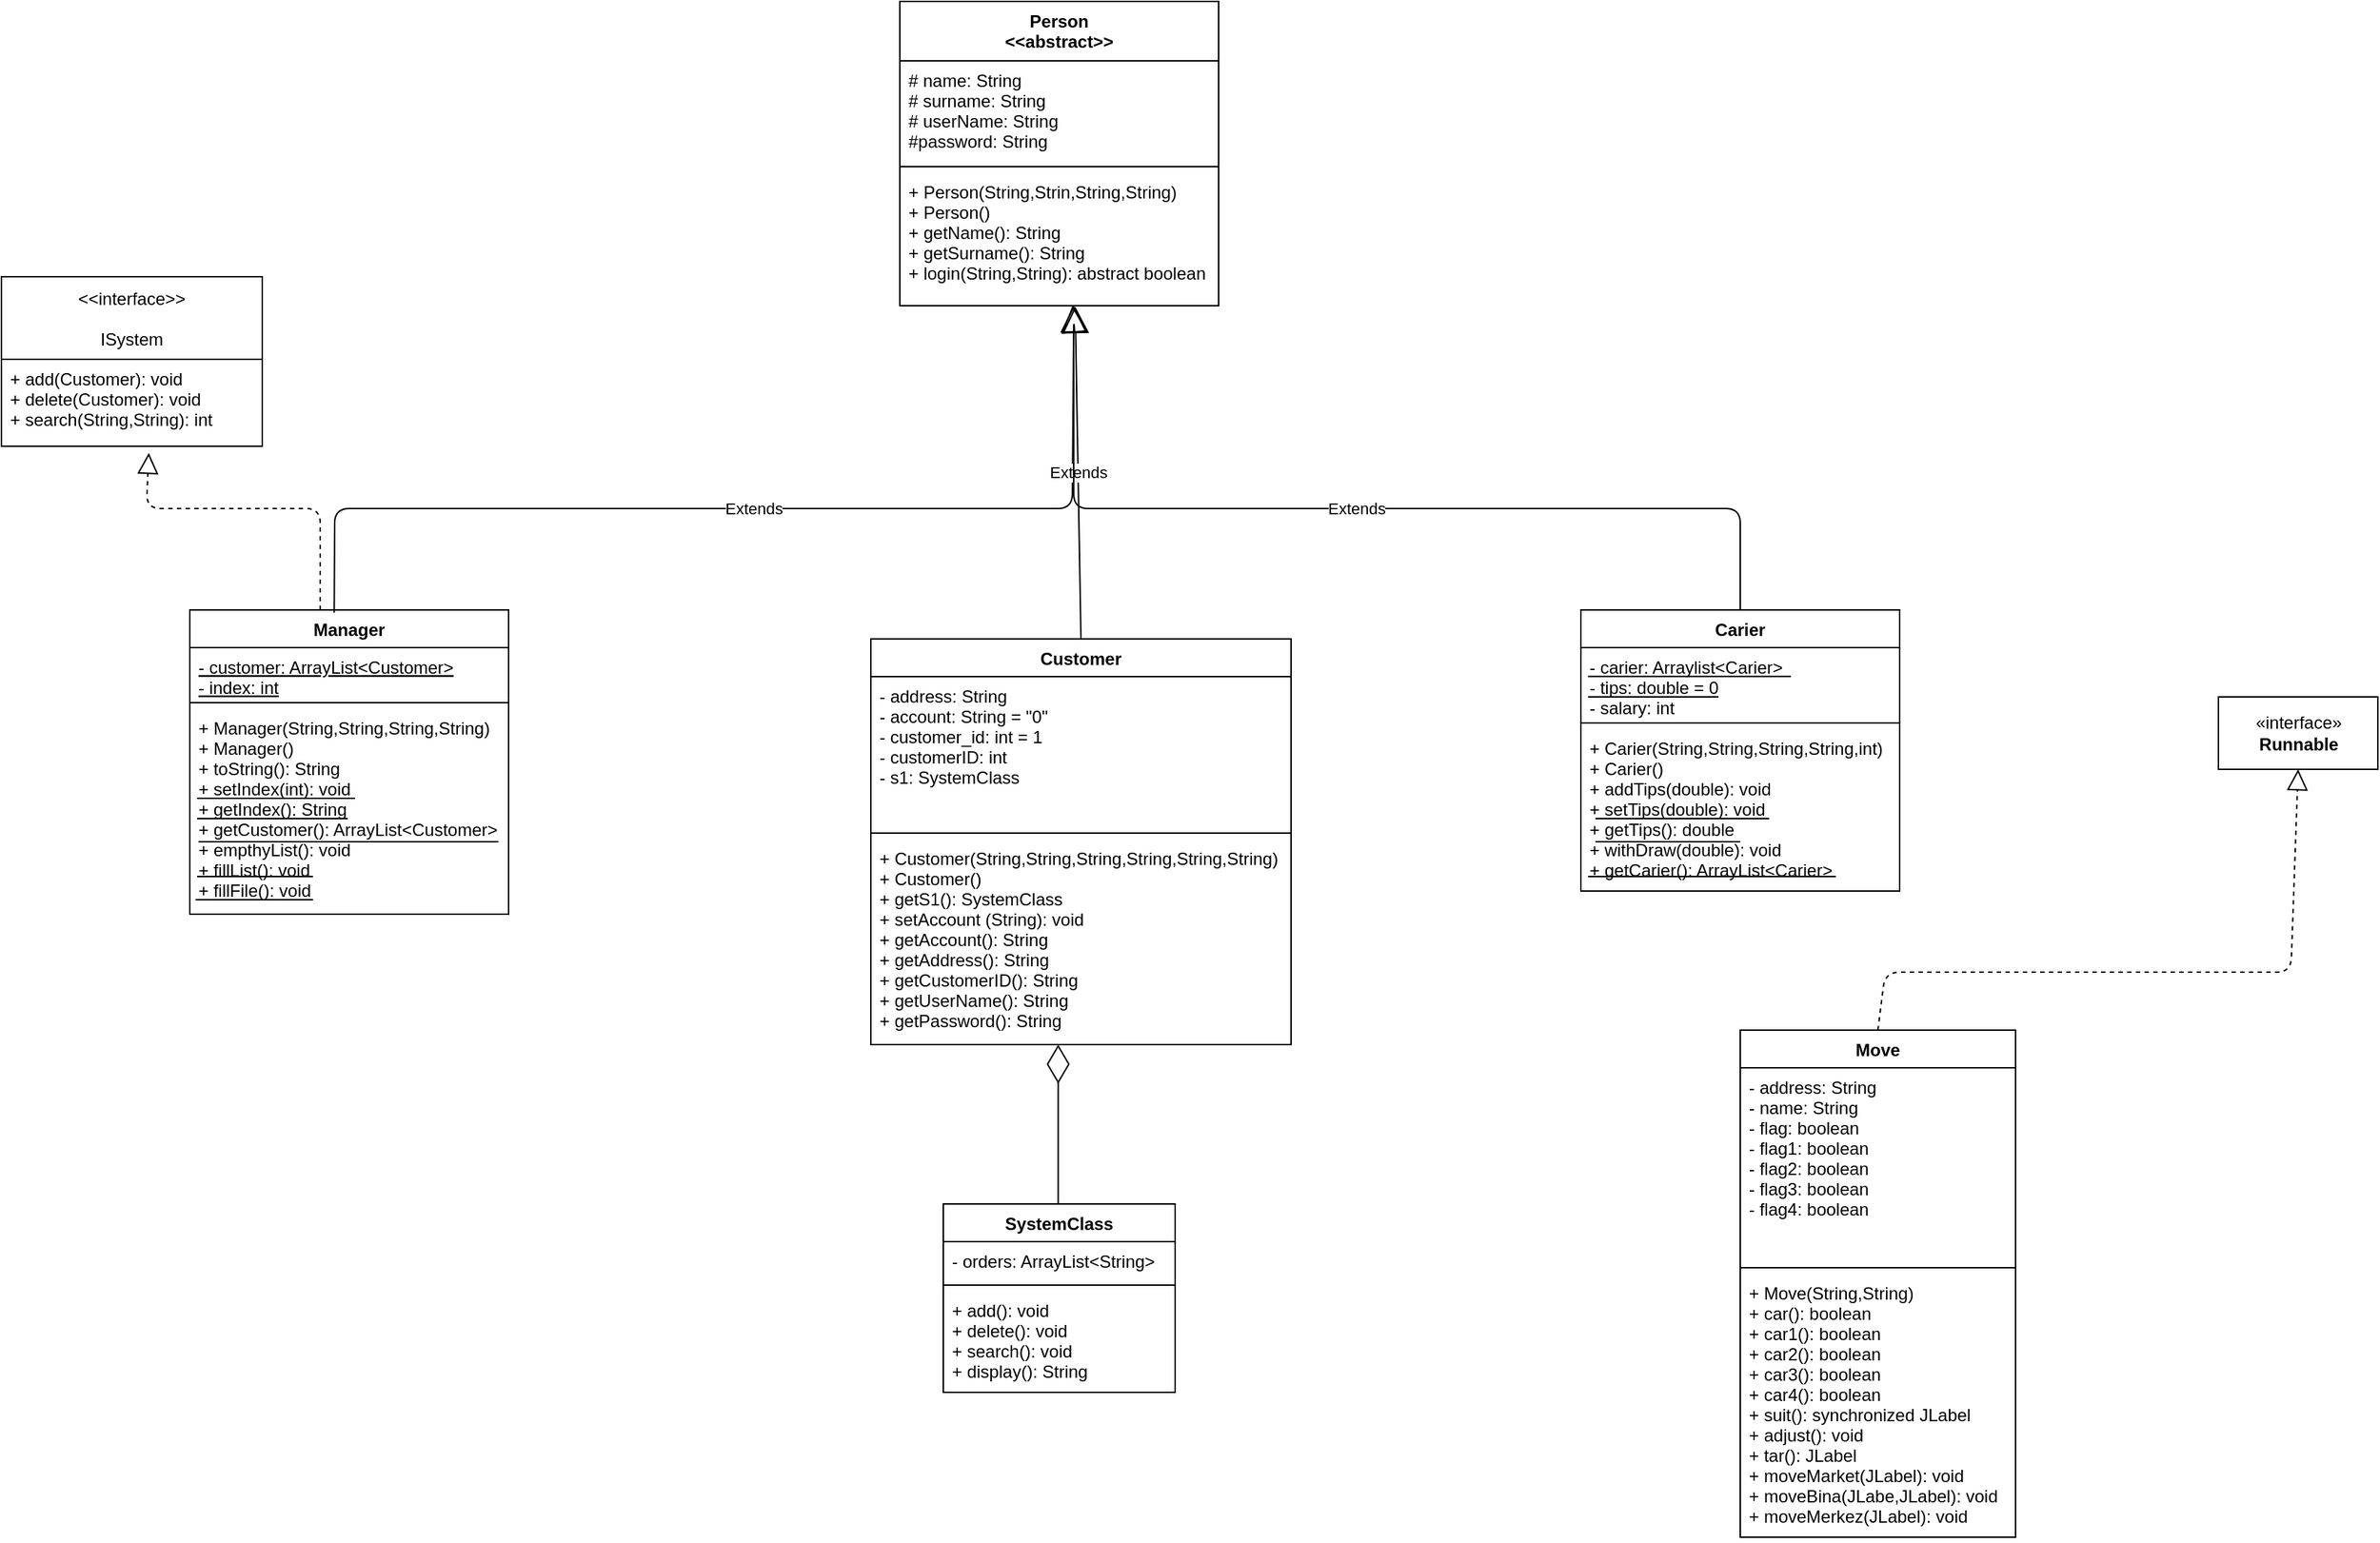 <mxfile version="12.4.3" type="device" pages="1"><diagram name="Page-1" id="e7e014a7-5840-1c2e-5031-d8a46d1fe8dd"><mxGraphModel dx="2296" dy="1465" grid="1" gridSize="10" guides="1" tooltips="1" connect="1" arrows="1" fold="1" page="1" pageScale="1" pageWidth="1169" pageHeight="826" background="#ffffff" math="0" shadow="0"><root><mxCell id="0"/><mxCell id="1" parent="0"/><mxCell id="lcK_fcoa5e7dBevLehKZ-41" value="Person&#xA;&lt;&lt;abstract&gt;&gt;" style="swimlane;fontStyle=1;align=center;verticalAlign=top;childLayout=stackLayout;horizontal=1;startSize=41;horizontalStack=0;resizeParent=1;resizeParentMax=0;resizeLast=0;collapsible=1;marginBottom=0;" parent="1" vertex="1"><mxGeometry x="80" y="-150" width="220" height="210" as="geometry"/></mxCell><mxCell id="lcK_fcoa5e7dBevLehKZ-42" value="# name: String&#xA;# surname: String&#xA;# userName: String&#xA;#password: String&#xA;" style="text;strokeColor=none;fillColor=none;align=left;verticalAlign=top;spacingLeft=4;spacingRight=4;overflow=hidden;rotatable=0;points=[[0,0.5],[1,0.5]];portConstraint=eastwest;" parent="lcK_fcoa5e7dBevLehKZ-41" vertex="1"><mxGeometry y="41" width="220" height="69" as="geometry"/></mxCell><mxCell id="lcK_fcoa5e7dBevLehKZ-43" value="" style="line;strokeWidth=1;fillColor=none;align=left;verticalAlign=middle;spacingTop=-1;spacingLeft=3;spacingRight=3;rotatable=0;labelPosition=right;points=[];portConstraint=eastwest;" parent="lcK_fcoa5e7dBevLehKZ-41" vertex="1"><mxGeometry y="110" width="220" height="8" as="geometry"/></mxCell><mxCell id="lcK_fcoa5e7dBevLehKZ-44" value="+ Person(String,Strin,String,String)&#xA;+ Person()&#xA;+ getName(): String&#xA;+ getSurname(): String&#xA;+ login(String,String): abstract boolean" style="text;strokeColor=none;fillColor=none;align=left;verticalAlign=top;spacingLeft=4;spacingRight=4;overflow=hidden;rotatable=0;points=[[0,0.5],[1,0.5]];portConstraint=eastwest;" parent="lcK_fcoa5e7dBevLehKZ-41" vertex="1"><mxGeometry y="118" width="220" height="92" as="geometry"/></mxCell><mxCell id="lcK_fcoa5e7dBevLehKZ-45" value="Manager" style="swimlane;fontStyle=1;align=center;verticalAlign=top;childLayout=stackLayout;horizontal=1;startSize=26;horizontalStack=0;resizeParent=1;resizeParentMax=0;resizeLast=0;collapsible=1;marginBottom=0;" parent="1" vertex="1"><mxGeometry x="-410" y="270" width="220" height="210" as="geometry"/></mxCell><mxCell id="lcK_fcoa5e7dBevLehKZ-46" value="- customer: ArrayList&lt;Customer&gt;&#xA;- index: int&#xA;" style="text;strokeColor=none;fillColor=none;align=left;verticalAlign=top;spacingLeft=4;spacingRight=4;overflow=hidden;rotatable=0;points=[[0,0.5],[1,0.5]];portConstraint=eastwest;fontStyle=4" parent="lcK_fcoa5e7dBevLehKZ-45" vertex="1"><mxGeometry y="26" width="220" height="34" as="geometry"/></mxCell><mxCell id="lcK_fcoa5e7dBevLehKZ-47" value="" style="line;strokeWidth=1;fillColor=none;align=left;verticalAlign=middle;spacingTop=-1;spacingLeft=3;spacingRight=3;rotatable=0;labelPosition=right;points=[];portConstraint=eastwest;" parent="lcK_fcoa5e7dBevLehKZ-45" vertex="1"><mxGeometry y="60" width="220" height="8" as="geometry"/></mxCell><mxCell id="lcK_fcoa5e7dBevLehKZ-98" value="" style="endArrow=none;html=1;" parent="lcK_fcoa5e7dBevLehKZ-45" edge="1"><mxGeometry width="50" height="50" relative="1" as="geometry"><mxPoint x="5" y="130" as="sourcePoint"/><mxPoint x="114" y="130" as="targetPoint"/></mxGeometry></mxCell><mxCell id="lcK_fcoa5e7dBevLehKZ-48" value="+ Manager(String,String,String,String)&#xA;+ Manager()&#xA;+ toString(): String&#xA;+ setIndex(int): void&#xA;+ getIndex(): String&#xA;+ getCustomer(): ArrayList&lt;Customer&gt;&#xA;+ empthyList(): void&#xA;+ fillList(): void&#xA;+ fillFile(): void&#xA;&#xA;&#xA;" style="text;strokeColor=none;fillColor=none;align=left;verticalAlign=top;spacingLeft=4;spacingRight=4;overflow=hidden;rotatable=0;points=[[0,0.5],[1,0.5]];portConstraint=eastwest;fontStyle=0" parent="lcK_fcoa5e7dBevLehKZ-45" vertex="1"><mxGeometry y="68" width="220" height="142" as="geometry"/></mxCell><mxCell id="lcK_fcoa5e7dBevLehKZ-99" value="" style="endArrow=none;html=1;" parent="lcK_fcoa5e7dBevLehKZ-45" edge="1"><mxGeometry width="50" height="50" relative="1" as="geometry"><mxPoint x="5" y="144" as="sourcePoint"/><mxPoint x="109" y="144" as="targetPoint"/></mxGeometry></mxCell><mxCell id="lcK_fcoa5e7dBevLehKZ-100" value="" style="endArrow=none;html=1;" parent="lcK_fcoa5e7dBevLehKZ-45" edge="1"><mxGeometry width="50" height="50" relative="1" as="geometry"><mxPoint x="6" y="160" as="sourcePoint"/><mxPoint x="213" y="160" as="targetPoint"/></mxGeometry></mxCell><mxCell id="lcK_fcoa5e7dBevLehKZ-101" value="" style="endArrow=none;html=1;" parent="lcK_fcoa5e7dBevLehKZ-45" edge="1"><mxGeometry width="50" height="50" relative="1" as="geometry"><mxPoint x="4" y="200" as="sourcePoint"/><mxPoint x="85" y="200" as="targetPoint"/></mxGeometry></mxCell><mxCell id="lcK_fcoa5e7dBevLehKZ-102" value="" style="endArrow=none;html=1;" parent="lcK_fcoa5e7dBevLehKZ-45" edge="1"><mxGeometry width="50" height="50" relative="1" as="geometry"><mxPoint x="5" y="184" as="sourcePoint"/><mxPoint x="85" y="184" as="targetPoint"/></mxGeometry></mxCell><mxCell id="lcK_fcoa5e7dBevLehKZ-51" value="Customer" style="swimlane;fontStyle=1;align=center;verticalAlign=top;childLayout=stackLayout;horizontal=1;startSize=26;horizontalStack=0;resizeParent=1;resizeParentMax=0;resizeLast=0;collapsible=1;marginBottom=0;" parent="1" vertex="1"><mxGeometry x="60" y="290" width="290" height="280" as="geometry"/></mxCell><mxCell id="lcK_fcoa5e7dBevLehKZ-52" value="- address: String&#xA;- account: String = &quot;0&quot;&#xA;- customer_id: int = 1&#xA;- customerID: int&#xA;- s1: SystemClass&#xA;" style="text;strokeColor=none;fillColor=none;align=left;verticalAlign=top;spacingLeft=4;spacingRight=4;overflow=hidden;rotatable=0;points=[[0,0.5],[1,0.5]];portConstraint=eastwest;" parent="lcK_fcoa5e7dBevLehKZ-51" vertex="1"><mxGeometry y="26" width="290" height="104" as="geometry"/></mxCell><mxCell id="lcK_fcoa5e7dBevLehKZ-53" value="" style="line;strokeWidth=1;fillColor=none;align=left;verticalAlign=middle;spacingTop=-1;spacingLeft=3;spacingRight=3;rotatable=0;labelPosition=right;points=[];portConstraint=eastwest;" parent="lcK_fcoa5e7dBevLehKZ-51" vertex="1"><mxGeometry y="130" width="290" height="8" as="geometry"/></mxCell><mxCell id="lcK_fcoa5e7dBevLehKZ-54" value="+ Customer(String,String,String,String,String,String)&#xA;+ Customer()&#xA;+ getS1(): SystemClass&#xA;+ setAccount (String): void&#xA;+ getAccount(): String&#xA;+ getAddress(): String&#xA;+ getCustomerID(): String&#xA;+ getUserName(): String&#xA;+ getPassword(): String&#xA;" style="text;strokeColor=none;fillColor=none;align=left;verticalAlign=top;spacingLeft=4;spacingRight=4;overflow=hidden;rotatable=0;points=[[0,0.5],[1,0.5]];portConstraint=eastwest;" parent="lcK_fcoa5e7dBevLehKZ-51" vertex="1"><mxGeometry y="138" width="290" height="142" as="geometry"/></mxCell><mxCell id="lcK_fcoa5e7dBevLehKZ-55" value="Carier" style="swimlane;fontStyle=1;align=center;verticalAlign=top;childLayout=stackLayout;horizontal=1;startSize=26;horizontalStack=0;resizeParent=1;resizeParentMax=0;resizeLast=0;collapsible=1;marginBottom=0;" parent="1" vertex="1"><mxGeometry x="550" y="270" width="220" height="194" as="geometry"/></mxCell><mxCell id="lcK_fcoa5e7dBevLehKZ-93" value="" style="endArrow=none;html=1;" parent="lcK_fcoa5e7dBevLehKZ-55" edge="1"><mxGeometry width="50" height="50" relative="1" as="geometry"><mxPoint x="5" y="45.9" as="sourcePoint"/><mxPoint x="145" y="45.9" as="targetPoint"/><Array as="points"><mxPoint x="45" y="45.9"/></Array></mxGeometry></mxCell><mxCell id="lcK_fcoa5e7dBevLehKZ-56" value="- carier: Arraylist&lt;Carier&gt;&#xA;- tips: double = 0&#xA;- salary: int" style="text;strokeColor=none;fillColor=none;align=left;verticalAlign=top;spacingLeft=4;spacingRight=4;overflow=hidden;rotatable=0;points=[[0,0.5],[1,0.5]];portConstraint=eastwest;" parent="lcK_fcoa5e7dBevLehKZ-55" vertex="1"><mxGeometry y="26" width="220" height="48" as="geometry"/></mxCell><mxCell id="lcK_fcoa5e7dBevLehKZ-94" value="" style="endArrow=none;html=1;" parent="lcK_fcoa5e7dBevLehKZ-55" edge="1"><mxGeometry width="50" height="50" relative="1" as="geometry"><mxPoint x="5" y="60" as="sourcePoint"/><mxPoint x="95" y="60" as="targetPoint"/></mxGeometry></mxCell><mxCell id="lcK_fcoa5e7dBevLehKZ-57" value="" style="line;strokeWidth=1;fillColor=none;align=left;verticalAlign=middle;spacingTop=-1;spacingLeft=3;spacingRight=3;rotatable=0;labelPosition=right;points=[];portConstraint=eastwest;" parent="lcK_fcoa5e7dBevLehKZ-55" vertex="1"><mxGeometry y="74" width="220" height="8" as="geometry"/></mxCell><mxCell id="lcK_fcoa5e7dBevLehKZ-58" value="+ Carier(String,String,String,String,int)&#xA;+ Carier()&#xA;+ addTips(double): void&#xA;+ setTips(double): void&#xA;+ getTips(): double&#xA;+ withDraw(double): void&#xA;+ getCarier(): ArrayList&lt;Carier&gt;" style="text;strokeColor=none;fillColor=none;align=left;verticalAlign=top;spacingLeft=4;spacingRight=4;overflow=hidden;rotatable=0;points=[[0,0.5],[1,0.5]];portConstraint=eastwest;" parent="lcK_fcoa5e7dBevLehKZ-55" vertex="1"><mxGeometry y="82" width="220" height="112" as="geometry"/></mxCell><mxCell id="lcK_fcoa5e7dBevLehKZ-95" value="" style="endArrow=none;html=1;" parent="lcK_fcoa5e7dBevLehKZ-55" edge="1"><mxGeometry width="50" height="50" relative="1" as="geometry"><mxPoint x="10" y="144" as="sourcePoint"/><mxPoint x="130" y="144" as="targetPoint"/></mxGeometry></mxCell><mxCell id="lcK_fcoa5e7dBevLehKZ-96" value="" style="endArrow=none;html=1;" parent="lcK_fcoa5e7dBevLehKZ-55" edge="1"><mxGeometry width="50" height="50" relative="1" as="geometry"><mxPoint x="10" y="160" as="sourcePoint"/><mxPoint x="110" y="160" as="targetPoint"/></mxGeometry></mxCell><mxCell id="lcK_fcoa5e7dBevLehKZ-97" value="" style="endArrow=none;html=1;" parent="lcK_fcoa5e7dBevLehKZ-55" edge="1"><mxGeometry width="50" height="50" relative="1" as="geometry"><mxPoint x="5" y="184" as="sourcePoint"/><mxPoint x="176" y="184" as="targetPoint"/></mxGeometry></mxCell><mxCell id="lcK_fcoa5e7dBevLehKZ-65" value="SystemClass" style="swimlane;fontStyle=1;align=center;verticalAlign=top;childLayout=stackLayout;horizontal=1;startSize=26;horizontalStack=0;resizeParent=1;resizeParentMax=0;resizeLast=0;collapsible=1;marginBottom=0;" parent="1" vertex="1"><mxGeometry x="110" y="680" width="160" height="130" as="geometry"/></mxCell><mxCell id="lcK_fcoa5e7dBevLehKZ-66" value="- orders: ArrayList&lt;String&gt;&#xA;" style="text;strokeColor=none;fillColor=none;align=left;verticalAlign=top;spacingLeft=4;spacingRight=4;overflow=hidden;rotatable=0;points=[[0,0.5],[1,0.5]];portConstraint=eastwest;" parent="lcK_fcoa5e7dBevLehKZ-65" vertex="1"><mxGeometry y="26" width="160" height="26" as="geometry"/></mxCell><mxCell id="lcK_fcoa5e7dBevLehKZ-67" value="" style="line;strokeWidth=1;fillColor=none;align=left;verticalAlign=middle;spacingTop=-1;spacingLeft=3;spacingRight=3;rotatable=0;labelPosition=right;points=[];portConstraint=eastwest;" parent="lcK_fcoa5e7dBevLehKZ-65" vertex="1"><mxGeometry y="52" width="160" height="8" as="geometry"/></mxCell><mxCell id="lcK_fcoa5e7dBevLehKZ-68" value="+ add(): void&#xA;+ delete(): void&#xA;+ search(): void&#xA;+ display(): String" style="text;strokeColor=none;fillColor=none;align=left;verticalAlign=top;spacingLeft=4;spacingRight=4;overflow=hidden;rotatable=0;points=[[0,0.5],[1,0.5]];portConstraint=eastwest;" parent="lcK_fcoa5e7dBevLehKZ-65" vertex="1"><mxGeometry y="60" width="160" height="70" as="geometry"/></mxCell><mxCell id="lcK_fcoa5e7dBevLehKZ-81" value="&lt;&lt;interface&gt;&gt;&#xA;&#xA;ISystem" style="swimlane;fontStyle=0;childLayout=stackLayout;horizontal=1;startSize=57;fillColor=none;horizontalStack=0;resizeParent=1;resizeParentMax=0;resizeLast=0;collapsible=1;marginBottom=0;" parent="1" vertex="1"><mxGeometry x="-540" y="40" width="180" height="117" as="geometry"/></mxCell><mxCell id="lcK_fcoa5e7dBevLehKZ-82" value="+ add(Customer): void&#xA;+ delete(Customer): void&#xA;+ search(String,String): int&#xA;&#xA;" style="text;strokeColor=none;fillColor=none;align=left;verticalAlign=top;spacingLeft=4;spacingRight=4;overflow=hidden;rotatable=0;points=[[0,0.5],[1,0.5]];portConstraint=eastwest;" parent="lcK_fcoa5e7dBevLehKZ-81" vertex="1"><mxGeometry y="57" width="180" height="60" as="geometry"/></mxCell><mxCell id="lcK_fcoa5e7dBevLehKZ-89" value="Move" style="swimlane;fontStyle=1;align=center;verticalAlign=top;childLayout=stackLayout;horizontal=1;startSize=26;horizontalStack=0;resizeParent=1;resizeParentMax=0;resizeLast=0;collapsible=1;marginBottom=0;" parent="1" vertex="1"><mxGeometry x="660" y="560" width="190" height="350" as="geometry"/></mxCell><mxCell id="lcK_fcoa5e7dBevLehKZ-90" value="- address: String&#xA;- name: String&#xA;- flag: boolean&#xA;- flag1: boolean&#xA;- flag2: boolean&#xA;- flag3: boolean&#xA;- flag4: boolean" style="text;strokeColor=none;fillColor=none;align=left;verticalAlign=top;spacingLeft=4;spacingRight=4;overflow=hidden;rotatable=0;points=[[0,0.5],[1,0.5]];portConstraint=eastwest;" parent="lcK_fcoa5e7dBevLehKZ-89" vertex="1"><mxGeometry y="26" width="190" height="134" as="geometry"/></mxCell><mxCell id="lcK_fcoa5e7dBevLehKZ-91" value="" style="line;strokeWidth=1;fillColor=none;align=left;verticalAlign=middle;spacingTop=-1;spacingLeft=3;spacingRight=3;rotatable=0;labelPosition=right;points=[];portConstraint=eastwest;" parent="lcK_fcoa5e7dBevLehKZ-89" vertex="1"><mxGeometry y="160" width="190" height="8" as="geometry"/></mxCell><mxCell id="lcK_fcoa5e7dBevLehKZ-92" value="+ Move(String,String)&#xA;+ car(): boolean&#xA;+ car1(): boolean&#xA;+ car2(): boolean&#xA;+ car3(): boolean&#xA;+ car4(): boolean&#xA;+ suit(): synchronized JLabel&#xA;+ adjust(): void&#xA;+ tar(): JLabel&#xA;+ moveMarket(JLabel): void&#xA;+ moveBina(JLabe,JLabel): void&#xA;+ moveMerkez(JLabel): void&#xA;&#xA;" style="text;strokeColor=none;fillColor=none;align=left;verticalAlign=top;spacingLeft=4;spacingRight=4;overflow=hidden;rotatable=0;points=[[0,0.5],[1,0.5]];portConstraint=eastwest;" parent="lcK_fcoa5e7dBevLehKZ-89" vertex="1"><mxGeometry y="168" width="190" height="182" as="geometry"/></mxCell><mxCell id="lcK_fcoa5e7dBevLehKZ-106" value="Extends" style="endArrow=block;endSize=16;endFill=0;html=1;exitX=0.453;exitY=0.009;exitDx=0;exitDy=0;exitPerimeter=0;spacingTop=0;targetPerimeterSpacing=0;" parent="1" source="lcK_fcoa5e7dBevLehKZ-45" target="lcK_fcoa5e7dBevLehKZ-41" edge="1"><mxGeometry width="160" relative="1" as="geometry"><mxPoint x="-316" y="266" as="sourcePoint"/><mxPoint x="-140" y="230" as="targetPoint"/><Array as="points"><mxPoint x="-310" y="200"/><mxPoint x="199" y="200"/><mxPoint x="200" y="70"/></Array></mxGeometry></mxCell><mxCell id="lcK_fcoa5e7dBevLehKZ-107" value="Extends" style="endArrow=block;endSize=16;endFill=0;html=1;exitX=0.5;exitY=0;exitDx=0;exitDy=0;entryX=0.55;entryY=1.005;entryDx=0;entryDy=0;entryPerimeter=0;" parent="1" source="lcK_fcoa5e7dBevLehKZ-51" target="lcK_fcoa5e7dBevLehKZ-44" edge="1"><mxGeometry width="160" relative="1" as="geometry"><mxPoint x="180" y="250" as="sourcePoint"/><mxPoint x="340" y="250" as="targetPoint"/></mxGeometry></mxCell><mxCell id="lcK_fcoa5e7dBevLehKZ-108" value="Extends" style="endArrow=block;endSize=16;endFill=0;html=1;exitX=0.5;exitY=0;exitDx=0;exitDy=0;" parent="1" source="lcK_fcoa5e7dBevLehKZ-55" edge="1"><mxGeometry width="160" relative="1" as="geometry"><mxPoint x="530" y="190" as="sourcePoint"/><mxPoint x="200" y="60" as="targetPoint"/><Array as="points"><mxPoint x="660" y="200"/><mxPoint x="200" y="200"/></Array></mxGeometry></mxCell><mxCell id="lcK_fcoa5e7dBevLehKZ-109" value="" style="endArrow=diamondThin;endFill=0;endSize=24;html=1;" parent="1" edge="1"><mxGeometry width="160" relative="1" as="geometry"><mxPoint x="189.29" y="680" as="sourcePoint"/><mxPoint x="189.29" y="570" as="targetPoint"/></mxGeometry></mxCell><mxCell id="lcK_fcoa5e7dBevLehKZ-110" value="" style="endArrow=block;dashed=1;endFill=0;endSize=12;html=1;entryX=0.565;entryY=1.077;entryDx=0;entryDy=0;entryPerimeter=0;exitX=0.409;exitY=0;exitDx=0;exitDy=0;exitPerimeter=0;" parent="1" source="lcK_fcoa5e7dBevLehKZ-45" target="lcK_fcoa5e7dBevLehKZ-82" edge="1"><mxGeometry width="160" relative="1" as="geometry"><mxPoint x="-320" y="260" as="sourcePoint"/><mxPoint x="-440" y="160" as="targetPoint"/><Array as="points"><mxPoint x="-320" y="200"/><mxPoint x="-440" y="200"/></Array></mxGeometry></mxCell><mxCell id="lcK_fcoa5e7dBevLehKZ-111" value="«interface»&lt;br&gt;&lt;b&gt;Runnable&lt;/b&gt;" style="html=1;" parent="1" vertex="1"><mxGeometry x="990" y="330" width="110" height="50" as="geometry"/></mxCell><mxCell id="lcK_fcoa5e7dBevLehKZ-112" value="" style="endArrow=block;dashed=1;endFill=0;endSize=12;html=1;exitX=0.5;exitY=0;exitDx=0;exitDy=0;entryX=0.5;entryY=1;entryDx=0;entryDy=0;" parent="1" source="lcK_fcoa5e7dBevLehKZ-89" target="lcK_fcoa5e7dBevLehKZ-111" edge="1"><mxGeometry width="160" relative="1" as="geometry"><mxPoint x="940" y="590" as="sourcePoint"/><mxPoint x="1040" y="640" as="targetPoint"/><Array as="points"><mxPoint x="760" y="520"/><mxPoint x="1040" y="520"/></Array></mxGeometry></mxCell></root></mxGraphModel></diagram></mxfile>